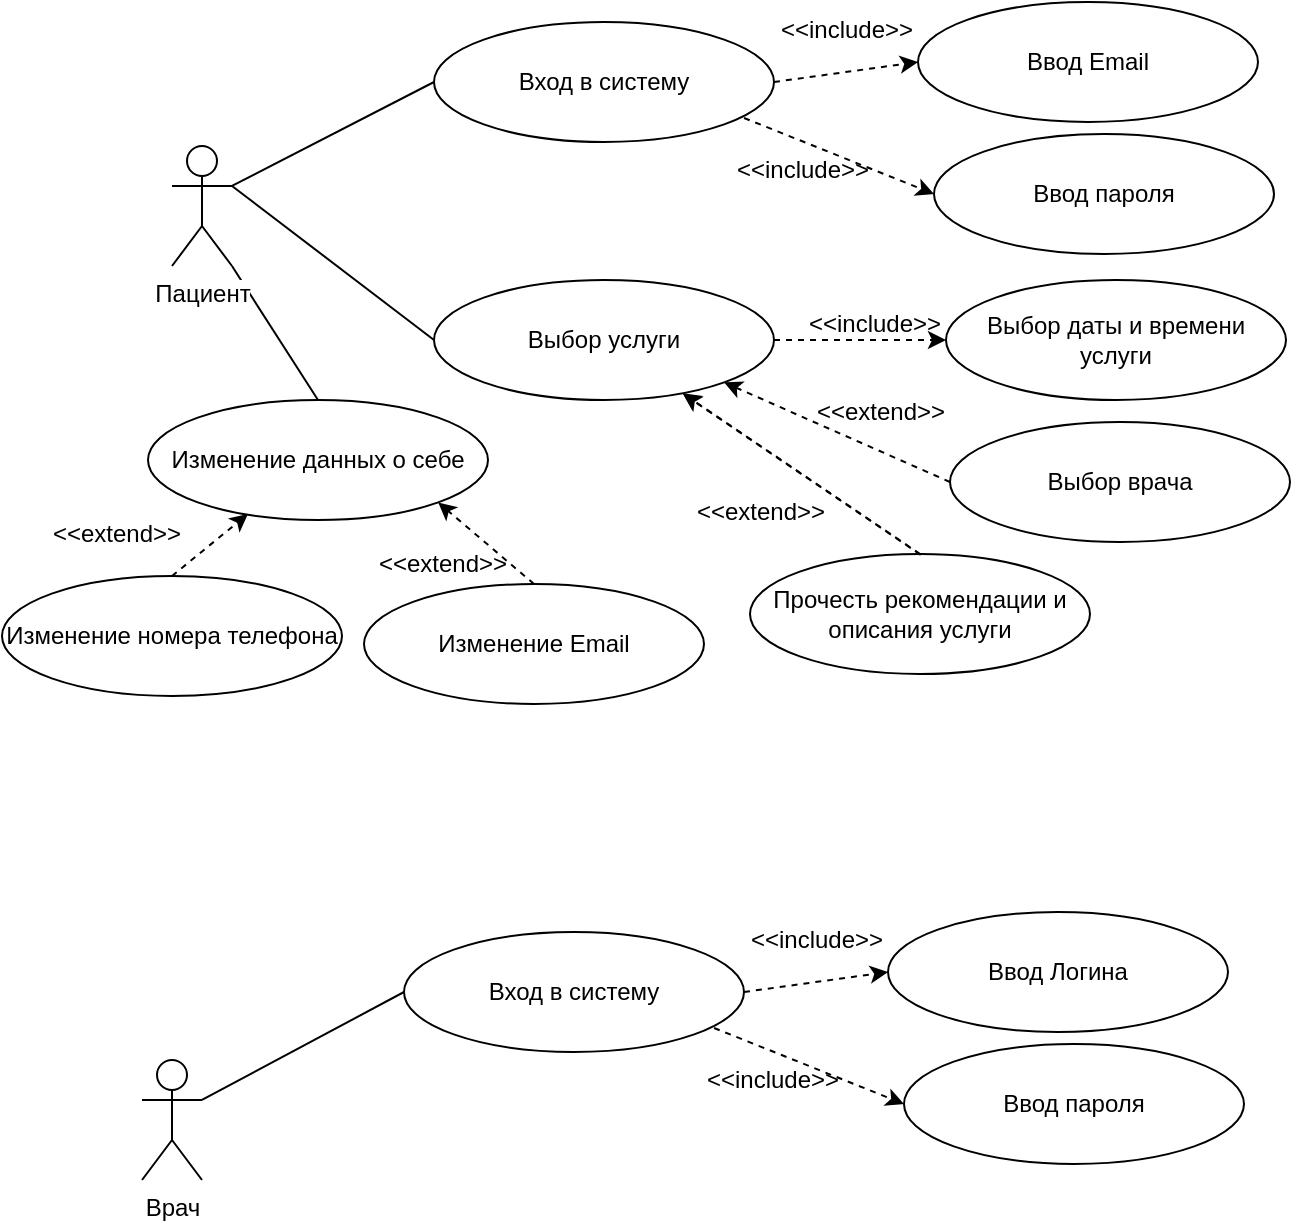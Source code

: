 <mxfile version="13.1.3" type="github">
  <diagram id="rSHkln_i5UPMTzSgYDC_" name="Page-1">
    <mxGraphModel dx="1382" dy="795" grid="0" gridSize="10" guides="1" tooltips="1" connect="1" arrows="1" fold="1" page="1" pageScale="1" pageWidth="827" pageHeight="1169" math="0" shadow="0">
      <root>
        <mxCell id="0" />
        <mxCell id="1" parent="0" />
        <mxCell id="shRbKvBxBHHsJRcDJLxr-30" style="rounded=0;orthogonalLoop=1;jettySize=auto;html=1;exitX=1;exitY=1;exitDx=0;exitDy=0;exitPerimeter=0;entryX=0.5;entryY=0;entryDx=0;entryDy=0;endArrow=none;endFill=0;" edge="1" parent="1" source="LtUDNU5CqMuppDNzbjtj-1" target="shRbKvBxBHHsJRcDJLxr-21">
          <mxGeometry relative="1" as="geometry" />
        </mxCell>
        <mxCell id="LtUDNU5CqMuppDNzbjtj-1" value="Пациент" style="shape=umlActor;verticalLabelPosition=bottom;labelBackgroundColor=#ffffff;verticalAlign=top;html=1;outlineConnect=0;" parent="1" vertex="1">
          <mxGeometry x="107" y="109" width="30" height="60" as="geometry" />
        </mxCell>
        <mxCell id="LtUDNU5CqMuppDNzbjtj-3" value="Вход в систему" style="ellipse;whiteSpace=wrap;html=1;" parent="1" vertex="1">
          <mxGeometry x="238" y="47" width="170" height="60" as="geometry" />
        </mxCell>
        <mxCell id="LtUDNU5CqMuppDNzbjtj-4" value="Выбор услуги" style="ellipse;whiteSpace=wrap;html=1;" parent="1" vertex="1">
          <mxGeometry x="238" y="176" width="170" height="60" as="geometry" />
        </mxCell>
        <mxCell id="LtUDNU5CqMuppDNzbjtj-5" value="Выбор даты и времени услуги" style="ellipse;whiteSpace=wrap;html=1;" parent="1" vertex="1">
          <mxGeometry x="494" y="176" width="170" height="60" as="geometry" />
        </mxCell>
        <mxCell id="LtUDNU5CqMuppDNzbjtj-6" value="Выбор врача" style="ellipse;whiteSpace=wrap;html=1;" parent="1" vertex="1">
          <mxGeometry x="496" y="247" width="170" height="60" as="geometry" />
        </mxCell>
        <mxCell id="shRbKvBxBHHsJRcDJLxr-1" value="" style="endArrow=none;html=1;exitX=1;exitY=0.333;exitDx=0;exitDy=0;exitPerimeter=0;entryX=0;entryY=0.5;entryDx=0;entryDy=0;" edge="1" parent="1" source="LtUDNU5CqMuppDNzbjtj-1" target="LtUDNU5CqMuppDNzbjtj-3">
          <mxGeometry width="50" height="50" relative="1" as="geometry">
            <mxPoint x="387" y="432" as="sourcePoint" />
            <mxPoint x="437" y="382" as="targetPoint" />
          </mxGeometry>
        </mxCell>
        <mxCell id="shRbKvBxBHHsJRcDJLxr-2" value="" style="endArrow=none;html=1;exitX=1;exitY=0.333;exitDx=0;exitDy=0;exitPerimeter=0;entryX=0;entryY=0.5;entryDx=0;entryDy=0;" edge="1" parent="1" source="LtUDNU5CqMuppDNzbjtj-1" target="LtUDNU5CqMuppDNzbjtj-4">
          <mxGeometry width="50" height="50" relative="1" as="geometry">
            <mxPoint x="387" y="432" as="sourcePoint" />
            <mxPoint x="437" y="382" as="targetPoint" />
          </mxGeometry>
        </mxCell>
        <mxCell id="shRbKvBxBHHsJRcDJLxr-4" value="" style="endArrow=classic;html=1;exitX=1;exitY=0.5;exitDx=0;exitDy=0;entryX=0;entryY=0.5;entryDx=0;entryDy=0;dashed=1;" edge="1" parent="1" source="LtUDNU5CqMuppDNzbjtj-4" target="LtUDNU5CqMuppDNzbjtj-5">
          <mxGeometry width="50" height="50" relative="1" as="geometry">
            <mxPoint x="424" y="250" as="sourcePoint" />
            <mxPoint x="427" y="467" as="targetPoint" />
          </mxGeometry>
        </mxCell>
        <mxCell id="shRbKvBxBHHsJRcDJLxr-5" value="&amp;lt;&amp;lt;include&amp;gt;&amp;gt;" style="text;html=1;align=center;verticalAlign=middle;resizable=0;points=[];autosize=1;" vertex="1" parent="1">
          <mxGeometry x="420" y="189" width="76" height="18" as="geometry" />
        </mxCell>
        <mxCell id="shRbKvBxBHHsJRcDJLxr-6" value="" style="endArrow=classic;html=1;exitX=0;exitY=0.5;exitDx=0;exitDy=0;entryX=1;entryY=1;entryDx=0;entryDy=0;dashed=1;" edge="1" parent="1" source="LtUDNU5CqMuppDNzbjtj-6" target="LtUDNU5CqMuppDNzbjtj-4">
          <mxGeometry width="50" height="50" relative="1" as="geometry">
            <mxPoint x="432" y="223" as="sourcePoint" />
            <mxPoint x="474" y="202" as="targetPoint" />
          </mxGeometry>
        </mxCell>
        <mxCell id="shRbKvBxBHHsJRcDJLxr-7" value="&amp;lt;&amp;lt;extend&amp;gt;&amp;gt;" style="text;html=1;align=center;verticalAlign=middle;resizable=0;points=[];autosize=1;" vertex="1" parent="1">
          <mxGeometry x="424" y="233" width="74" height="18" as="geometry" />
        </mxCell>
        <mxCell id="shRbKvBxBHHsJRcDJLxr-9" value="Ввод Email" style="ellipse;whiteSpace=wrap;html=1;" vertex="1" parent="1">
          <mxGeometry x="480" y="37" width="170" height="60" as="geometry" />
        </mxCell>
        <mxCell id="shRbKvBxBHHsJRcDJLxr-10" value="Ввод пароля" style="ellipse;whiteSpace=wrap;html=1;" vertex="1" parent="1">
          <mxGeometry x="488" y="103" width="170" height="60" as="geometry" />
        </mxCell>
        <mxCell id="shRbKvBxBHHsJRcDJLxr-11" value="" style="endArrow=classic;html=1;exitX=1;exitY=0.5;exitDx=0;exitDy=0;entryX=0;entryY=0.5;entryDx=0;entryDy=0;dashed=1;" edge="1" parent="1" source="LtUDNU5CqMuppDNzbjtj-3" target="shRbKvBxBHHsJRcDJLxr-9">
          <mxGeometry width="50" height="50" relative="1" as="geometry">
            <mxPoint x="410" y="86" as="sourcePoint" />
            <mxPoint x="482" y="76" as="targetPoint" />
          </mxGeometry>
        </mxCell>
        <mxCell id="shRbKvBxBHHsJRcDJLxr-12" value="&amp;lt;&amp;lt;include&amp;gt;&amp;gt;" style="text;html=1;align=center;verticalAlign=middle;resizable=0;points=[];autosize=1;" vertex="1" parent="1">
          <mxGeometry x="406" y="42" width="76" height="18" as="geometry" />
        </mxCell>
        <mxCell id="shRbKvBxBHHsJRcDJLxr-13" value="" style="endArrow=classic;html=1;exitX=0.912;exitY=0.8;exitDx=0;exitDy=0;entryX=0;entryY=0.5;entryDx=0;entryDy=0;dashed=1;exitPerimeter=0;" edge="1" parent="1" source="LtUDNU5CqMuppDNzbjtj-3" target="shRbKvBxBHHsJRcDJLxr-10">
          <mxGeometry width="50" height="50" relative="1" as="geometry">
            <mxPoint x="414" y="121" as="sourcePoint" />
            <mxPoint x="458" y="137" as="targetPoint" />
          </mxGeometry>
        </mxCell>
        <mxCell id="shRbKvBxBHHsJRcDJLxr-14" value="&amp;lt;&amp;lt;include&amp;gt;&amp;gt;" style="text;html=1;align=center;verticalAlign=middle;resizable=0;points=[];autosize=1;" vertex="1" parent="1">
          <mxGeometry x="384" y="112" width="76" height="18" as="geometry" />
        </mxCell>
        <mxCell id="shRbKvBxBHHsJRcDJLxr-15" value="Прочесть рекомендации и описания услуги" style="ellipse;whiteSpace=wrap;html=1;" vertex="1" parent="1">
          <mxGeometry x="396" y="313" width="170" height="60" as="geometry" />
        </mxCell>
        <mxCell id="shRbKvBxBHHsJRcDJLxr-16" value="" style="endArrow=classic;html=1;exitX=0.5;exitY=0;exitDx=0;exitDy=0;dashed=1;" edge="1" parent="1" source="shRbKvBxBHHsJRcDJLxr-15" target="LtUDNU5CqMuppDNzbjtj-4">
          <mxGeometry width="50" height="50" relative="1" as="geometry">
            <mxPoint x="388.9" y="368.58" as="sourcePoint" />
            <mxPoint x="276.004" y="318.793" as="targetPoint" />
          </mxGeometry>
        </mxCell>
        <mxCell id="shRbKvBxBHHsJRcDJLxr-17" value="&amp;lt;&amp;lt;extend&amp;gt;&amp;gt;" style="text;html=1;align=center;verticalAlign=middle;resizable=0;points=[];autosize=1;" vertex="1" parent="1">
          <mxGeometry x="364" y="283" width="74" height="18" as="geometry" />
        </mxCell>
        <mxCell id="shRbKvBxBHHsJRcDJLxr-18" value="Врач" style="shape=umlActor;verticalLabelPosition=bottom;labelBackgroundColor=#ffffff;verticalAlign=top;html=1;outlineConnect=0;" vertex="1" parent="1">
          <mxGeometry x="92" y="566" width="30" height="60" as="geometry" />
        </mxCell>
        <mxCell id="shRbKvBxBHHsJRcDJLxr-21" value="Изменение данных о себе" style="ellipse;whiteSpace=wrap;html=1;" vertex="1" parent="1">
          <mxGeometry x="95" y="236" width="170" height="60" as="geometry" />
        </mxCell>
        <mxCell id="shRbKvBxBHHsJRcDJLxr-22" value="Вход в систему" style="ellipse;whiteSpace=wrap;html=1;" vertex="1" parent="1">
          <mxGeometry x="223" y="502" width="170" height="60" as="geometry" />
        </mxCell>
        <mxCell id="shRbKvBxBHHsJRcDJLxr-23" value="" style="endArrow=none;html=1;exitX=1;exitY=0.333;exitDx=0;exitDy=0;exitPerimeter=0;entryX=0;entryY=0.5;entryDx=0;entryDy=0;" edge="1" parent="1" target="shRbKvBxBHHsJRcDJLxr-22" source="shRbKvBxBHHsJRcDJLxr-18">
          <mxGeometry width="50" height="50" relative="1" as="geometry">
            <mxPoint x="122" y="584" as="sourcePoint" />
            <mxPoint x="422" y="837" as="targetPoint" />
          </mxGeometry>
        </mxCell>
        <mxCell id="shRbKvBxBHHsJRcDJLxr-24" value="Ввод Логина" style="ellipse;whiteSpace=wrap;html=1;" vertex="1" parent="1">
          <mxGeometry x="465" y="492" width="170" height="60" as="geometry" />
        </mxCell>
        <mxCell id="shRbKvBxBHHsJRcDJLxr-25" value="Ввод пароля" style="ellipse;whiteSpace=wrap;html=1;" vertex="1" parent="1">
          <mxGeometry x="473" y="558" width="170" height="60" as="geometry" />
        </mxCell>
        <mxCell id="shRbKvBxBHHsJRcDJLxr-26" value="" style="endArrow=classic;html=1;exitX=1;exitY=0.5;exitDx=0;exitDy=0;entryX=0;entryY=0.5;entryDx=0;entryDy=0;dashed=1;" edge="1" parent="1" source="shRbKvBxBHHsJRcDJLxr-22" target="shRbKvBxBHHsJRcDJLxr-24">
          <mxGeometry width="50" height="50" relative="1" as="geometry">
            <mxPoint x="395" y="541" as="sourcePoint" />
            <mxPoint x="467" y="531" as="targetPoint" />
          </mxGeometry>
        </mxCell>
        <mxCell id="shRbKvBxBHHsJRcDJLxr-27" value="&amp;lt;&amp;lt;include&amp;gt;&amp;gt;" style="text;html=1;align=center;verticalAlign=middle;resizable=0;points=[];autosize=1;" vertex="1" parent="1">
          <mxGeometry x="391" y="497" width="76" height="18" as="geometry" />
        </mxCell>
        <mxCell id="shRbKvBxBHHsJRcDJLxr-28" value="" style="endArrow=classic;html=1;exitX=0.912;exitY=0.8;exitDx=0;exitDy=0;entryX=0;entryY=0.5;entryDx=0;entryDy=0;dashed=1;exitPerimeter=0;" edge="1" parent="1" source="shRbKvBxBHHsJRcDJLxr-22" target="shRbKvBxBHHsJRcDJLxr-25">
          <mxGeometry width="50" height="50" relative="1" as="geometry">
            <mxPoint x="399" y="576" as="sourcePoint" />
            <mxPoint x="443" y="592" as="targetPoint" />
          </mxGeometry>
        </mxCell>
        <mxCell id="shRbKvBxBHHsJRcDJLxr-29" value="&amp;lt;&amp;lt;include&amp;gt;&amp;gt;" style="text;html=1;align=center;verticalAlign=middle;resizable=0;points=[];autosize=1;" vertex="1" parent="1">
          <mxGeometry x="369" y="567" width="76" height="18" as="geometry" />
        </mxCell>
        <mxCell id="shRbKvBxBHHsJRcDJLxr-31" value="Изменение номера телефона" style="ellipse;whiteSpace=wrap;html=1;" vertex="1" parent="1">
          <mxGeometry x="22" y="324" width="170" height="60" as="geometry" />
        </mxCell>
        <mxCell id="shRbKvBxBHHsJRcDJLxr-32" value="Изменение Email" style="ellipse;whiteSpace=wrap;html=1;" vertex="1" parent="1">
          <mxGeometry x="203" y="328" width="170" height="60" as="geometry" />
        </mxCell>
        <mxCell id="shRbKvBxBHHsJRcDJLxr-33" value="" style="endArrow=classic;html=1;exitX=0.5;exitY=0;exitDx=0;exitDy=0;dashed=1;" edge="1" parent="1">
          <mxGeometry width="50" height="50" relative="1" as="geometry">
            <mxPoint x="481.36" y="313.4" as="sourcePoint" />
            <mxPoint x="362.644" y="233.004" as="targetPoint" />
          </mxGeometry>
        </mxCell>
        <mxCell id="shRbKvBxBHHsJRcDJLxr-34" value="&amp;lt;&amp;lt;extend&amp;gt;&amp;gt;" style="text;html=1;align=center;verticalAlign=middle;resizable=0;points=[];autosize=1;" vertex="1" parent="1">
          <mxGeometry x="42.36" y="293.6" width="74" height="18" as="geometry" />
        </mxCell>
        <mxCell id="shRbKvBxBHHsJRcDJLxr-35" value="" style="endArrow=classic;html=1;exitX=0.5;exitY=0;exitDx=0;exitDy=0;dashed=1;entryX=0.294;entryY=0.95;entryDx=0;entryDy=0;entryPerimeter=0;" edge="1" parent="1" source="shRbKvBxBHHsJRcDJLxr-31" target="shRbKvBxBHHsJRcDJLxr-21">
          <mxGeometry width="50" height="50" relative="1" as="geometry">
            <mxPoint x="159.72" y="324.0" as="sourcePoint" />
            <mxPoint x="41.004" y="243.604" as="targetPoint" />
          </mxGeometry>
        </mxCell>
        <mxCell id="shRbKvBxBHHsJRcDJLxr-36" value="&amp;lt;&amp;lt;extend&amp;gt;&amp;gt;" style="text;html=1;align=center;verticalAlign=middle;resizable=0;points=[];autosize=1;" vertex="1" parent="1">
          <mxGeometry x="205" y="308.89" width="74" height="18" as="geometry" />
        </mxCell>
        <mxCell id="shRbKvBxBHHsJRcDJLxr-37" value="" style="endArrow=classic;html=1;exitX=0.5;exitY=0;exitDx=0;exitDy=0;dashed=1;entryX=1;entryY=1;entryDx=0;entryDy=0;" edge="1" parent="1" source="shRbKvBxBHHsJRcDJLxr-32" target="shRbKvBxBHHsJRcDJLxr-21">
          <mxGeometry width="50" height="50" relative="1" as="geometry">
            <mxPoint x="268.64" y="297.89" as="sourcePoint" />
            <mxPoint x="220.744" y="257.103" as="targetPoint" />
          </mxGeometry>
        </mxCell>
      </root>
    </mxGraphModel>
  </diagram>
</mxfile>
